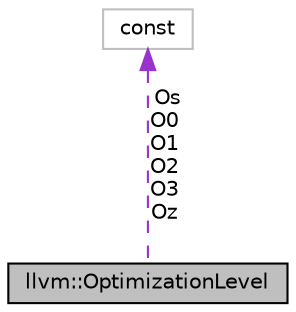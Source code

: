 digraph "llvm::OptimizationLevel"
{
 // LATEX_PDF_SIZE
  bgcolor="transparent";
  edge [fontname="Helvetica",fontsize="10",labelfontname="Helvetica",labelfontsize="10"];
  node [fontname="Helvetica",fontsize="10",shape=record];
  Node1 [label="llvm::OptimizationLevel",height=0.2,width=0.4,color="black", fillcolor="grey75", style="filled", fontcolor="black",tooltip=" "];
  Node2 -> Node1 [dir="back",color="darkorchid3",fontsize="10",style="dashed",label=" Os\nO0\nO1\nO2\nO3\nOz" ,fontname="Helvetica"];
  Node2 [label="const",height=0.2,width=0.4,color="grey75",tooltip=" "];
}
